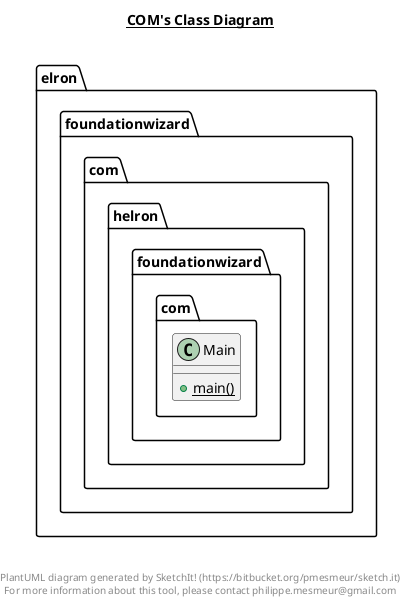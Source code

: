 @startuml

title __COM's Class Diagram__\n


    namespace elron.foundationwizard.com {
      class helron.foundationwizard.com.Main {
          {static} + main()
      }
    }

  



right footer


PlantUML diagram generated by SketchIt! (https://bitbucket.org/pmesmeur/sketch.it)
For more information about this tool, please contact philippe.mesmeur@gmail.com
endfooter

@enduml
